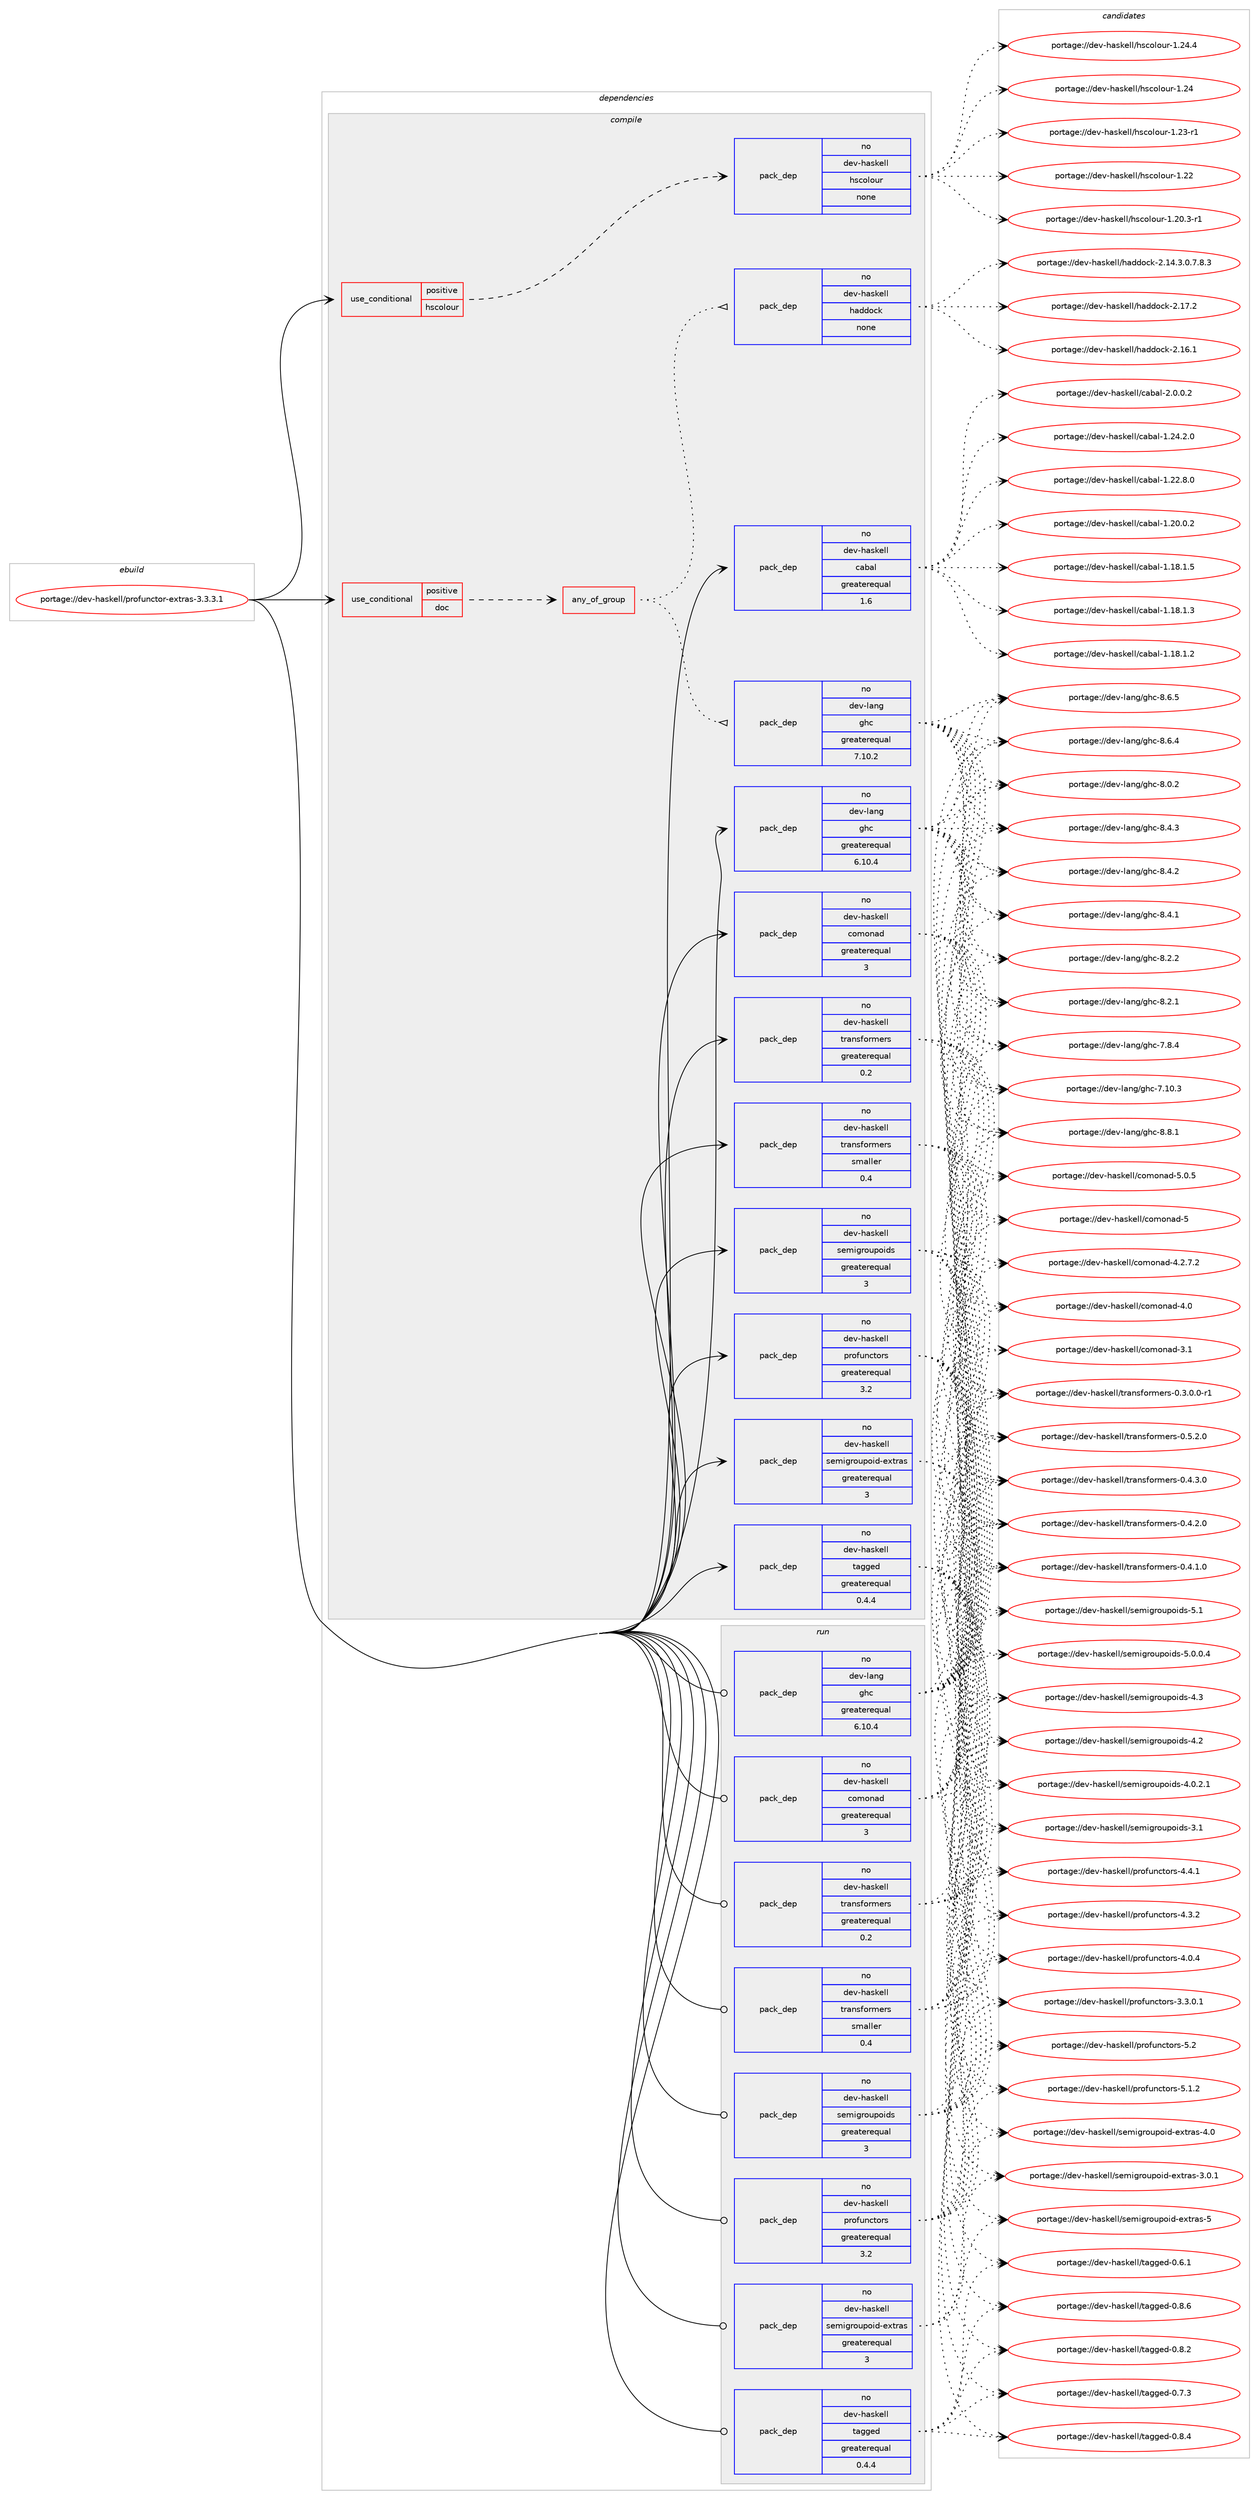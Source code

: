 digraph prolog {

# *************
# Graph options
# *************

newrank=true;
concentrate=true;
compound=true;
graph [rankdir=LR,fontname=Helvetica,fontsize=10,ranksep=1.5];#, ranksep=2.5, nodesep=0.2];
edge  [arrowhead=vee];
node  [fontname=Helvetica,fontsize=10];

# **********
# The ebuild
# **********

subgraph cluster_leftcol {
color=gray;
rank=same;
label=<<i>ebuild</i>>;
id [label="portage://dev-haskell/profunctor-extras-3.3.3.1", color=red, width=4, href="../dev-haskell/profunctor-extras-3.3.3.1.svg"];
}

# ****************
# The dependencies
# ****************

subgraph cluster_midcol {
color=gray;
label=<<i>dependencies</i>>;
subgraph cluster_compile {
fillcolor="#eeeeee";
style=filled;
label=<<i>compile</i>>;
subgraph cond132145 {
dependency547968 [label=<<TABLE BORDER="0" CELLBORDER="1" CELLSPACING="0" CELLPADDING="4"><TR><TD ROWSPAN="3" CELLPADDING="10">use_conditional</TD></TR><TR><TD>positive</TD></TR><TR><TD>doc</TD></TR></TABLE>>, shape=none, color=red];
subgraph any5891 {
dependency547969 [label=<<TABLE BORDER="0" CELLBORDER="1" CELLSPACING="0" CELLPADDING="4"><TR><TD CELLPADDING="10">any_of_group</TD></TR></TABLE>>, shape=none, color=red];subgraph pack409695 {
dependency547970 [label=<<TABLE BORDER="0" CELLBORDER="1" CELLSPACING="0" CELLPADDING="4" WIDTH="220"><TR><TD ROWSPAN="6" CELLPADDING="30">pack_dep</TD></TR><TR><TD WIDTH="110">no</TD></TR><TR><TD>dev-haskell</TD></TR><TR><TD>haddock</TD></TR><TR><TD>none</TD></TR><TR><TD></TD></TR></TABLE>>, shape=none, color=blue];
}
dependency547969:e -> dependency547970:w [weight=20,style="dotted",arrowhead="oinv"];
subgraph pack409696 {
dependency547971 [label=<<TABLE BORDER="0" CELLBORDER="1" CELLSPACING="0" CELLPADDING="4" WIDTH="220"><TR><TD ROWSPAN="6" CELLPADDING="30">pack_dep</TD></TR><TR><TD WIDTH="110">no</TD></TR><TR><TD>dev-lang</TD></TR><TR><TD>ghc</TD></TR><TR><TD>greaterequal</TD></TR><TR><TD>7.10.2</TD></TR></TABLE>>, shape=none, color=blue];
}
dependency547969:e -> dependency547971:w [weight=20,style="dotted",arrowhead="oinv"];
}
dependency547968:e -> dependency547969:w [weight=20,style="dashed",arrowhead="vee"];
}
id:e -> dependency547968:w [weight=20,style="solid",arrowhead="vee"];
subgraph cond132146 {
dependency547972 [label=<<TABLE BORDER="0" CELLBORDER="1" CELLSPACING="0" CELLPADDING="4"><TR><TD ROWSPAN="3" CELLPADDING="10">use_conditional</TD></TR><TR><TD>positive</TD></TR><TR><TD>hscolour</TD></TR></TABLE>>, shape=none, color=red];
subgraph pack409697 {
dependency547973 [label=<<TABLE BORDER="0" CELLBORDER="1" CELLSPACING="0" CELLPADDING="4" WIDTH="220"><TR><TD ROWSPAN="6" CELLPADDING="30">pack_dep</TD></TR><TR><TD WIDTH="110">no</TD></TR><TR><TD>dev-haskell</TD></TR><TR><TD>hscolour</TD></TR><TR><TD>none</TD></TR><TR><TD></TD></TR></TABLE>>, shape=none, color=blue];
}
dependency547972:e -> dependency547973:w [weight=20,style="dashed",arrowhead="vee"];
}
id:e -> dependency547972:w [weight=20,style="solid",arrowhead="vee"];
subgraph pack409698 {
dependency547974 [label=<<TABLE BORDER="0" CELLBORDER="1" CELLSPACING="0" CELLPADDING="4" WIDTH="220"><TR><TD ROWSPAN="6" CELLPADDING="30">pack_dep</TD></TR><TR><TD WIDTH="110">no</TD></TR><TR><TD>dev-haskell</TD></TR><TR><TD>cabal</TD></TR><TR><TD>greaterequal</TD></TR><TR><TD>1.6</TD></TR></TABLE>>, shape=none, color=blue];
}
id:e -> dependency547974:w [weight=20,style="solid",arrowhead="vee"];
subgraph pack409699 {
dependency547975 [label=<<TABLE BORDER="0" CELLBORDER="1" CELLSPACING="0" CELLPADDING="4" WIDTH="220"><TR><TD ROWSPAN="6" CELLPADDING="30">pack_dep</TD></TR><TR><TD WIDTH="110">no</TD></TR><TR><TD>dev-haskell</TD></TR><TR><TD>comonad</TD></TR><TR><TD>greaterequal</TD></TR><TR><TD>3</TD></TR></TABLE>>, shape=none, color=blue];
}
id:e -> dependency547975:w [weight=20,style="solid",arrowhead="vee"];
subgraph pack409700 {
dependency547976 [label=<<TABLE BORDER="0" CELLBORDER="1" CELLSPACING="0" CELLPADDING="4" WIDTH="220"><TR><TD ROWSPAN="6" CELLPADDING="30">pack_dep</TD></TR><TR><TD WIDTH="110">no</TD></TR><TR><TD>dev-haskell</TD></TR><TR><TD>profunctors</TD></TR><TR><TD>greaterequal</TD></TR><TR><TD>3.2</TD></TR></TABLE>>, shape=none, color=blue];
}
id:e -> dependency547976:w [weight=20,style="solid",arrowhead="vee"];
subgraph pack409701 {
dependency547977 [label=<<TABLE BORDER="0" CELLBORDER="1" CELLSPACING="0" CELLPADDING="4" WIDTH="220"><TR><TD ROWSPAN="6" CELLPADDING="30">pack_dep</TD></TR><TR><TD WIDTH="110">no</TD></TR><TR><TD>dev-haskell</TD></TR><TR><TD>semigroupoid-extras</TD></TR><TR><TD>greaterequal</TD></TR><TR><TD>3</TD></TR></TABLE>>, shape=none, color=blue];
}
id:e -> dependency547977:w [weight=20,style="solid",arrowhead="vee"];
subgraph pack409702 {
dependency547978 [label=<<TABLE BORDER="0" CELLBORDER="1" CELLSPACING="0" CELLPADDING="4" WIDTH="220"><TR><TD ROWSPAN="6" CELLPADDING="30">pack_dep</TD></TR><TR><TD WIDTH="110">no</TD></TR><TR><TD>dev-haskell</TD></TR><TR><TD>semigroupoids</TD></TR><TR><TD>greaterequal</TD></TR><TR><TD>3</TD></TR></TABLE>>, shape=none, color=blue];
}
id:e -> dependency547978:w [weight=20,style="solid",arrowhead="vee"];
subgraph pack409703 {
dependency547979 [label=<<TABLE BORDER="0" CELLBORDER="1" CELLSPACING="0" CELLPADDING="4" WIDTH="220"><TR><TD ROWSPAN="6" CELLPADDING="30">pack_dep</TD></TR><TR><TD WIDTH="110">no</TD></TR><TR><TD>dev-haskell</TD></TR><TR><TD>tagged</TD></TR><TR><TD>greaterequal</TD></TR><TR><TD>0.4.4</TD></TR></TABLE>>, shape=none, color=blue];
}
id:e -> dependency547979:w [weight=20,style="solid",arrowhead="vee"];
subgraph pack409704 {
dependency547980 [label=<<TABLE BORDER="0" CELLBORDER="1" CELLSPACING="0" CELLPADDING="4" WIDTH="220"><TR><TD ROWSPAN="6" CELLPADDING="30">pack_dep</TD></TR><TR><TD WIDTH="110">no</TD></TR><TR><TD>dev-haskell</TD></TR><TR><TD>transformers</TD></TR><TR><TD>greaterequal</TD></TR><TR><TD>0.2</TD></TR></TABLE>>, shape=none, color=blue];
}
id:e -> dependency547980:w [weight=20,style="solid",arrowhead="vee"];
subgraph pack409705 {
dependency547981 [label=<<TABLE BORDER="0" CELLBORDER="1" CELLSPACING="0" CELLPADDING="4" WIDTH="220"><TR><TD ROWSPAN="6" CELLPADDING="30">pack_dep</TD></TR><TR><TD WIDTH="110">no</TD></TR><TR><TD>dev-haskell</TD></TR><TR><TD>transformers</TD></TR><TR><TD>smaller</TD></TR><TR><TD>0.4</TD></TR></TABLE>>, shape=none, color=blue];
}
id:e -> dependency547981:w [weight=20,style="solid",arrowhead="vee"];
subgraph pack409706 {
dependency547982 [label=<<TABLE BORDER="0" CELLBORDER="1" CELLSPACING="0" CELLPADDING="4" WIDTH="220"><TR><TD ROWSPAN="6" CELLPADDING="30">pack_dep</TD></TR><TR><TD WIDTH="110">no</TD></TR><TR><TD>dev-lang</TD></TR><TR><TD>ghc</TD></TR><TR><TD>greaterequal</TD></TR><TR><TD>6.10.4</TD></TR></TABLE>>, shape=none, color=blue];
}
id:e -> dependency547982:w [weight=20,style="solid",arrowhead="vee"];
}
subgraph cluster_compileandrun {
fillcolor="#eeeeee";
style=filled;
label=<<i>compile and run</i>>;
}
subgraph cluster_run {
fillcolor="#eeeeee";
style=filled;
label=<<i>run</i>>;
subgraph pack409707 {
dependency547983 [label=<<TABLE BORDER="0" CELLBORDER="1" CELLSPACING="0" CELLPADDING="4" WIDTH="220"><TR><TD ROWSPAN="6" CELLPADDING="30">pack_dep</TD></TR><TR><TD WIDTH="110">no</TD></TR><TR><TD>dev-haskell</TD></TR><TR><TD>comonad</TD></TR><TR><TD>greaterequal</TD></TR><TR><TD>3</TD></TR></TABLE>>, shape=none, color=blue];
}
id:e -> dependency547983:w [weight=20,style="solid",arrowhead="odot"];
subgraph pack409708 {
dependency547984 [label=<<TABLE BORDER="0" CELLBORDER="1" CELLSPACING="0" CELLPADDING="4" WIDTH="220"><TR><TD ROWSPAN="6" CELLPADDING="30">pack_dep</TD></TR><TR><TD WIDTH="110">no</TD></TR><TR><TD>dev-haskell</TD></TR><TR><TD>profunctors</TD></TR><TR><TD>greaterequal</TD></TR><TR><TD>3.2</TD></TR></TABLE>>, shape=none, color=blue];
}
id:e -> dependency547984:w [weight=20,style="solid",arrowhead="odot"];
subgraph pack409709 {
dependency547985 [label=<<TABLE BORDER="0" CELLBORDER="1" CELLSPACING="0" CELLPADDING="4" WIDTH="220"><TR><TD ROWSPAN="6" CELLPADDING="30">pack_dep</TD></TR><TR><TD WIDTH="110">no</TD></TR><TR><TD>dev-haskell</TD></TR><TR><TD>semigroupoid-extras</TD></TR><TR><TD>greaterequal</TD></TR><TR><TD>3</TD></TR></TABLE>>, shape=none, color=blue];
}
id:e -> dependency547985:w [weight=20,style="solid",arrowhead="odot"];
subgraph pack409710 {
dependency547986 [label=<<TABLE BORDER="0" CELLBORDER="1" CELLSPACING="0" CELLPADDING="4" WIDTH="220"><TR><TD ROWSPAN="6" CELLPADDING="30">pack_dep</TD></TR><TR><TD WIDTH="110">no</TD></TR><TR><TD>dev-haskell</TD></TR><TR><TD>semigroupoids</TD></TR><TR><TD>greaterequal</TD></TR><TR><TD>3</TD></TR></TABLE>>, shape=none, color=blue];
}
id:e -> dependency547986:w [weight=20,style="solid",arrowhead="odot"];
subgraph pack409711 {
dependency547987 [label=<<TABLE BORDER="0" CELLBORDER="1" CELLSPACING="0" CELLPADDING="4" WIDTH="220"><TR><TD ROWSPAN="6" CELLPADDING="30">pack_dep</TD></TR><TR><TD WIDTH="110">no</TD></TR><TR><TD>dev-haskell</TD></TR><TR><TD>tagged</TD></TR><TR><TD>greaterequal</TD></TR><TR><TD>0.4.4</TD></TR></TABLE>>, shape=none, color=blue];
}
id:e -> dependency547987:w [weight=20,style="solid",arrowhead="odot"];
subgraph pack409712 {
dependency547988 [label=<<TABLE BORDER="0" CELLBORDER="1" CELLSPACING="0" CELLPADDING="4" WIDTH="220"><TR><TD ROWSPAN="6" CELLPADDING="30">pack_dep</TD></TR><TR><TD WIDTH="110">no</TD></TR><TR><TD>dev-haskell</TD></TR><TR><TD>transformers</TD></TR><TR><TD>greaterequal</TD></TR><TR><TD>0.2</TD></TR></TABLE>>, shape=none, color=blue];
}
id:e -> dependency547988:w [weight=20,style="solid",arrowhead="odot"];
subgraph pack409713 {
dependency547989 [label=<<TABLE BORDER="0" CELLBORDER="1" CELLSPACING="0" CELLPADDING="4" WIDTH="220"><TR><TD ROWSPAN="6" CELLPADDING="30">pack_dep</TD></TR><TR><TD WIDTH="110">no</TD></TR><TR><TD>dev-haskell</TD></TR><TR><TD>transformers</TD></TR><TR><TD>smaller</TD></TR><TR><TD>0.4</TD></TR></TABLE>>, shape=none, color=blue];
}
id:e -> dependency547989:w [weight=20,style="solid",arrowhead="odot"];
subgraph pack409714 {
dependency547990 [label=<<TABLE BORDER="0" CELLBORDER="1" CELLSPACING="0" CELLPADDING="4" WIDTH="220"><TR><TD ROWSPAN="6" CELLPADDING="30">pack_dep</TD></TR><TR><TD WIDTH="110">no</TD></TR><TR><TD>dev-lang</TD></TR><TR><TD>ghc</TD></TR><TR><TD>greaterequal</TD></TR><TR><TD>6.10.4</TD></TR></TABLE>>, shape=none, color=blue];
}
id:e -> dependency547990:w [weight=20,style="solid",arrowhead="odot"];
}
}

# **************
# The candidates
# **************

subgraph cluster_choices {
rank=same;
color=gray;
label=<<i>candidates</i>>;

subgraph choice409695 {
color=black;
nodesep=1;
choice100101118451049711510710110810847104971001001119910745504649554650 [label="portage://dev-haskell/haddock-2.17.2", color=red, width=4,href="../dev-haskell/haddock-2.17.2.svg"];
choice100101118451049711510710110810847104971001001119910745504649544649 [label="portage://dev-haskell/haddock-2.16.1", color=red, width=4,href="../dev-haskell/haddock-2.16.1.svg"];
choice1001011184510497115107101108108471049710010011199107455046495246514648465546564651 [label="portage://dev-haskell/haddock-2.14.3.0.7.8.3", color=red, width=4,href="../dev-haskell/haddock-2.14.3.0.7.8.3.svg"];
dependency547970:e -> choice100101118451049711510710110810847104971001001119910745504649554650:w [style=dotted,weight="100"];
dependency547970:e -> choice100101118451049711510710110810847104971001001119910745504649544649:w [style=dotted,weight="100"];
dependency547970:e -> choice1001011184510497115107101108108471049710010011199107455046495246514648465546564651:w [style=dotted,weight="100"];
}
subgraph choice409696 {
color=black;
nodesep=1;
choice10010111845108971101034710310499455646564649 [label="portage://dev-lang/ghc-8.8.1", color=red, width=4,href="../dev-lang/ghc-8.8.1.svg"];
choice10010111845108971101034710310499455646544653 [label="portage://dev-lang/ghc-8.6.5", color=red, width=4,href="../dev-lang/ghc-8.6.5.svg"];
choice10010111845108971101034710310499455646544652 [label="portage://dev-lang/ghc-8.6.4", color=red, width=4,href="../dev-lang/ghc-8.6.4.svg"];
choice10010111845108971101034710310499455646524651 [label="portage://dev-lang/ghc-8.4.3", color=red, width=4,href="../dev-lang/ghc-8.4.3.svg"];
choice10010111845108971101034710310499455646524650 [label="portage://dev-lang/ghc-8.4.2", color=red, width=4,href="../dev-lang/ghc-8.4.2.svg"];
choice10010111845108971101034710310499455646524649 [label="portage://dev-lang/ghc-8.4.1", color=red, width=4,href="../dev-lang/ghc-8.4.1.svg"];
choice10010111845108971101034710310499455646504650 [label="portage://dev-lang/ghc-8.2.2", color=red, width=4,href="../dev-lang/ghc-8.2.2.svg"];
choice10010111845108971101034710310499455646504649 [label="portage://dev-lang/ghc-8.2.1", color=red, width=4,href="../dev-lang/ghc-8.2.1.svg"];
choice10010111845108971101034710310499455646484650 [label="portage://dev-lang/ghc-8.0.2", color=red, width=4,href="../dev-lang/ghc-8.0.2.svg"];
choice10010111845108971101034710310499455546564652 [label="portage://dev-lang/ghc-7.8.4", color=red, width=4,href="../dev-lang/ghc-7.8.4.svg"];
choice1001011184510897110103471031049945554649484651 [label="portage://dev-lang/ghc-7.10.3", color=red, width=4,href="../dev-lang/ghc-7.10.3.svg"];
dependency547971:e -> choice10010111845108971101034710310499455646564649:w [style=dotted,weight="100"];
dependency547971:e -> choice10010111845108971101034710310499455646544653:w [style=dotted,weight="100"];
dependency547971:e -> choice10010111845108971101034710310499455646544652:w [style=dotted,weight="100"];
dependency547971:e -> choice10010111845108971101034710310499455646524651:w [style=dotted,weight="100"];
dependency547971:e -> choice10010111845108971101034710310499455646524650:w [style=dotted,weight="100"];
dependency547971:e -> choice10010111845108971101034710310499455646524649:w [style=dotted,weight="100"];
dependency547971:e -> choice10010111845108971101034710310499455646504650:w [style=dotted,weight="100"];
dependency547971:e -> choice10010111845108971101034710310499455646504649:w [style=dotted,weight="100"];
dependency547971:e -> choice10010111845108971101034710310499455646484650:w [style=dotted,weight="100"];
dependency547971:e -> choice10010111845108971101034710310499455546564652:w [style=dotted,weight="100"];
dependency547971:e -> choice1001011184510897110103471031049945554649484651:w [style=dotted,weight="100"];
}
subgraph choice409697 {
color=black;
nodesep=1;
choice1001011184510497115107101108108471041159911110811111711445494650524652 [label="portage://dev-haskell/hscolour-1.24.4", color=red, width=4,href="../dev-haskell/hscolour-1.24.4.svg"];
choice100101118451049711510710110810847104115991111081111171144549465052 [label="portage://dev-haskell/hscolour-1.24", color=red, width=4,href="../dev-haskell/hscolour-1.24.svg"];
choice1001011184510497115107101108108471041159911110811111711445494650514511449 [label="portage://dev-haskell/hscolour-1.23-r1", color=red, width=4,href="../dev-haskell/hscolour-1.23-r1.svg"];
choice100101118451049711510710110810847104115991111081111171144549465050 [label="portage://dev-haskell/hscolour-1.22", color=red, width=4,href="../dev-haskell/hscolour-1.22.svg"];
choice10010111845104971151071011081084710411599111108111117114454946504846514511449 [label="portage://dev-haskell/hscolour-1.20.3-r1", color=red, width=4,href="../dev-haskell/hscolour-1.20.3-r1.svg"];
dependency547973:e -> choice1001011184510497115107101108108471041159911110811111711445494650524652:w [style=dotted,weight="100"];
dependency547973:e -> choice100101118451049711510710110810847104115991111081111171144549465052:w [style=dotted,weight="100"];
dependency547973:e -> choice1001011184510497115107101108108471041159911110811111711445494650514511449:w [style=dotted,weight="100"];
dependency547973:e -> choice100101118451049711510710110810847104115991111081111171144549465050:w [style=dotted,weight="100"];
dependency547973:e -> choice10010111845104971151071011081084710411599111108111117114454946504846514511449:w [style=dotted,weight="100"];
}
subgraph choice409698 {
color=black;
nodesep=1;
choice100101118451049711510710110810847999798971084550464846484650 [label="portage://dev-haskell/cabal-2.0.0.2", color=red, width=4,href="../dev-haskell/cabal-2.0.0.2.svg"];
choice10010111845104971151071011081084799979897108454946505246504648 [label="portage://dev-haskell/cabal-1.24.2.0", color=red, width=4,href="../dev-haskell/cabal-1.24.2.0.svg"];
choice10010111845104971151071011081084799979897108454946505046564648 [label="portage://dev-haskell/cabal-1.22.8.0", color=red, width=4,href="../dev-haskell/cabal-1.22.8.0.svg"];
choice10010111845104971151071011081084799979897108454946504846484650 [label="portage://dev-haskell/cabal-1.20.0.2", color=red, width=4,href="../dev-haskell/cabal-1.20.0.2.svg"];
choice10010111845104971151071011081084799979897108454946495646494653 [label="portage://dev-haskell/cabal-1.18.1.5", color=red, width=4,href="../dev-haskell/cabal-1.18.1.5.svg"];
choice10010111845104971151071011081084799979897108454946495646494651 [label="portage://dev-haskell/cabal-1.18.1.3", color=red, width=4,href="../dev-haskell/cabal-1.18.1.3.svg"];
choice10010111845104971151071011081084799979897108454946495646494650 [label="portage://dev-haskell/cabal-1.18.1.2", color=red, width=4,href="../dev-haskell/cabal-1.18.1.2.svg"];
dependency547974:e -> choice100101118451049711510710110810847999798971084550464846484650:w [style=dotted,weight="100"];
dependency547974:e -> choice10010111845104971151071011081084799979897108454946505246504648:w [style=dotted,weight="100"];
dependency547974:e -> choice10010111845104971151071011081084799979897108454946505046564648:w [style=dotted,weight="100"];
dependency547974:e -> choice10010111845104971151071011081084799979897108454946504846484650:w [style=dotted,weight="100"];
dependency547974:e -> choice10010111845104971151071011081084799979897108454946495646494653:w [style=dotted,weight="100"];
dependency547974:e -> choice10010111845104971151071011081084799979897108454946495646494651:w [style=dotted,weight="100"];
dependency547974:e -> choice10010111845104971151071011081084799979897108454946495646494650:w [style=dotted,weight="100"];
}
subgraph choice409699 {
color=black;
nodesep=1;
choice1001011184510497115107101108108479911110911111097100455346484653 [label="portage://dev-haskell/comonad-5.0.5", color=red, width=4,href="../dev-haskell/comonad-5.0.5.svg"];
choice10010111845104971151071011081084799111109111110971004553 [label="portage://dev-haskell/comonad-5", color=red, width=4,href="../dev-haskell/comonad-5.svg"];
choice10010111845104971151071011081084799111109111110971004552465046554650 [label="portage://dev-haskell/comonad-4.2.7.2", color=red, width=4,href="../dev-haskell/comonad-4.2.7.2.svg"];
choice100101118451049711510710110810847991111091111109710045524648 [label="portage://dev-haskell/comonad-4.0", color=red, width=4,href="../dev-haskell/comonad-4.0.svg"];
choice100101118451049711510710110810847991111091111109710045514649 [label="portage://dev-haskell/comonad-3.1", color=red, width=4,href="../dev-haskell/comonad-3.1.svg"];
dependency547975:e -> choice1001011184510497115107101108108479911110911111097100455346484653:w [style=dotted,weight="100"];
dependency547975:e -> choice10010111845104971151071011081084799111109111110971004553:w [style=dotted,weight="100"];
dependency547975:e -> choice10010111845104971151071011081084799111109111110971004552465046554650:w [style=dotted,weight="100"];
dependency547975:e -> choice100101118451049711510710110810847991111091111109710045524648:w [style=dotted,weight="100"];
dependency547975:e -> choice100101118451049711510710110810847991111091111109710045514649:w [style=dotted,weight="100"];
}
subgraph choice409700 {
color=black;
nodesep=1;
choice1001011184510497115107101108108471121141111021171109911611111411545534650 [label="portage://dev-haskell/profunctors-5.2", color=red, width=4,href="../dev-haskell/profunctors-5.2.svg"];
choice10010111845104971151071011081084711211411110211711099116111114115455346494650 [label="portage://dev-haskell/profunctors-5.1.2", color=red, width=4,href="../dev-haskell/profunctors-5.1.2.svg"];
choice10010111845104971151071011081084711211411110211711099116111114115455246524649 [label="portage://dev-haskell/profunctors-4.4.1", color=red, width=4,href="../dev-haskell/profunctors-4.4.1.svg"];
choice10010111845104971151071011081084711211411110211711099116111114115455246514650 [label="portage://dev-haskell/profunctors-4.3.2", color=red, width=4,href="../dev-haskell/profunctors-4.3.2.svg"];
choice10010111845104971151071011081084711211411110211711099116111114115455246484652 [label="portage://dev-haskell/profunctors-4.0.4", color=red, width=4,href="../dev-haskell/profunctors-4.0.4.svg"];
choice100101118451049711510710110810847112114111102117110991161111141154551465146484649 [label="portage://dev-haskell/profunctors-3.3.0.1", color=red, width=4,href="../dev-haskell/profunctors-3.3.0.1.svg"];
dependency547976:e -> choice1001011184510497115107101108108471121141111021171109911611111411545534650:w [style=dotted,weight="100"];
dependency547976:e -> choice10010111845104971151071011081084711211411110211711099116111114115455346494650:w [style=dotted,weight="100"];
dependency547976:e -> choice10010111845104971151071011081084711211411110211711099116111114115455246524649:w [style=dotted,weight="100"];
dependency547976:e -> choice10010111845104971151071011081084711211411110211711099116111114115455246514650:w [style=dotted,weight="100"];
dependency547976:e -> choice10010111845104971151071011081084711211411110211711099116111114115455246484652:w [style=dotted,weight="100"];
dependency547976:e -> choice100101118451049711510710110810847112114111102117110991161111141154551465146484649:w [style=dotted,weight="100"];
}
subgraph choice409701 {
color=black;
nodesep=1;
choice10010111845104971151071011081084711510110910510311411111711211110510045101120116114971154553 [label="portage://dev-haskell/semigroupoid-extras-5", color=red, width=4,href="../dev-haskell/semigroupoid-extras-5.svg"];
choice100101118451049711510710110810847115101109105103114111117112111105100451011201161149711545524648 [label="portage://dev-haskell/semigroupoid-extras-4.0", color=red, width=4,href="../dev-haskell/semigroupoid-extras-4.0.svg"];
choice1001011184510497115107101108108471151011091051031141111171121111051004510112011611497115455146484649 [label="portage://dev-haskell/semigroupoid-extras-3.0.1", color=red, width=4,href="../dev-haskell/semigroupoid-extras-3.0.1.svg"];
dependency547977:e -> choice10010111845104971151071011081084711510110910510311411111711211110510045101120116114971154553:w [style=dotted,weight="100"];
dependency547977:e -> choice100101118451049711510710110810847115101109105103114111117112111105100451011201161149711545524648:w [style=dotted,weight="100"];
dependency547977:e -> choice1001011184510497115107101108108471151011091051031141111171121111051004510112011611497115455146484649:w [style=dotted,weight="100"];
}
subgraph choice409702 {
color=black;
nodesep=1;
choice10010111845104971151071011081084711510110910510311411111711211110510011545534649 [label="portage://dev-haskell/semigroupoids-5.1", color=red, width=4,href="../dev-haskell/semigroupoids-5.1.svg"];
choice1001011184510497115107101108108471151011091051031141111171121111051001154553464846484652 [label="portage://dev-haskell/semigroupoids-5.0.0.4", color=red, width=4,href="../dev-haskell/semigroupoids-5.0.0.4.svg"];
choice10010111845104971151071011081084711510110910510311411111711211110510011545524651 [label="portage://dev-haskell/semigroupoids-4.3", color=red, width=4,href="../dev-haskell/semigroupoids-4.3.svg"];
choice10010111845104971151071011081084711510110910510311411111711211110510011545524650 [label="portage://dev-haskell/semigroupoids-4.2", color=red, width=4,href="../dev-haskell/semigroupoids-4.2.svg"];
choice1001011184510497115107101108108471151011091051031141111171121111051001154552464846504649 [label="portage://dev-haskell/semigroupoids-4.0.2.1", color=red, width=4,href="../dev-haskell/semigroupoids-4.0.2.1.svg"];
choice10010111845104971151071011081084711510110910510311411111711211110510011545514649 [label="portage://dev-haskell/semigroupoids-3.1", color=red, width=4,href="../dev-haskell/semigroupoids-3.1.svg"];
dependency547978:e -> choice10010111845104971151071011081084711510110910510311411111711211110510011545534649:w [style=dotted,weight="100"];
dependency547978:e -> choice1001011184510497115107101108108471151011091051031141111171121111051001154553464846484652:w [style=dotted,weight="100"];
dependency547978:e -> choice10010111845104971151071011081084711510110910510311411111711211110510011545524651:w [style=dotted,weight="100"];
dependency547978:e -> choice10010111845104971151071011081084711510110910510311411111711211110510011545524650:w [style=dotted,weight="100"];
dependency547978:e -> choice1001011184510497115107101108108471151011091051031141111171121111051001154552464846504649:w [style=dotted,weight="100"];
dependency547978:e -> choice10010111845104971151071011081084711510110910510311411111711211110510011545514649:w [style=dotted,weight="100"];
}
subgraph choice409703 {
color=black;
nodesep=1;
choice10010111845104971151071011081084711697103103101100454846564654 [label="portage://dev-haskell/tagged-0.8.6", color=red, width=4,href="../dev-haskell/tagged-0.8.6.svg"];
choice10010111845104971151071011081084711697103103101100454846564652 [label="portage://dev-haskell/tagged-0.8.4", color=red, width=4,href="../dev-haskell/tagged-0.8.4.svg"];
choice10010111845104971151071011081084711697103103101100454846564650 [label="portage://dev-haskell/tagged-0.8.2", color=red, width=4,href="../dev-haskell/tagged-0.8.2.svg"];
choice10010111845104971151071011081084711697103103101100454846554651 [label="portage://dev-haskell/tagged-0.7.3", color=red, width=4,href="../dev-haskell/tagged-0.7.3.svg"];
choice10010111845104971151071011081084711697103103101100454846544649 [label="portage://dev-haskell/tagged-0.6.1", color=red, width=4,href="../dev-haskell/tagged-0.6.1.svg"];
dependency547979:e -> choice10010111845104971151071011081084711697103103101100454846564654:w [style=dotted,weight="100"];
dependency547979:e -> choice10010111845104971151071011081084711697103103101100454846564652:w [style=dotted,weight="100"];
dependency547979:e -> choice10010111845104971151071011081084711697103103101100454846564650:w [style=dotted,weight="100"];
dependency547979:e -> choice10010111845104971151071011081084711697103103101100454846554651:w [style=dotted,weight="100"];
dependency547979:e -> choice10010111845104971151071011081084711697103103101100454846544649:w [style=dotted,weight="100"];
}
subgraph choice409704 {
color=black;
nodesep=1;
choice100101118451049711510710110810847116114971101151021111141091011141154548465346504648 [label="portage://dev-haskell/transformers-0.5.2.0", color=red, width=4,href="../dev-haskell/transformers-0.5.2.0.svg"];
choice100101118451049711510710110810847116114971101151021111141091011141154548465246514648 [label="portage://dev-haskell/transformers-0.4.3.0", color=red, width=4,href="../dev-haskell/transformers-0.4.3.0.svg"];
choice100101118451049711510710110810847116114971101151021111141091011141154548465246504648 [label="portage://dev-haskell/transformers-0.4.2.0", color=red, width=4,href="../dev-haskell/transformers-0.4.2.0.svg"];
choice100101118451049711510710110810847116114971101151021111141091011141154548465246494648 [label="portage://dev-haskell/transformers-0.4.1.0", color=red, width=4,href="../dev-haskell/transformers-0.4.1.0.svg"];
choice1001011184510497115107101108108471161149711011510211111410910111411545484651464846484511449 [label="portage://dev-haskell/transformers-0.3.0.0-r1", color=red, width=4,href="../dev-haskell/transformers-0.3.0.0-r1.svg"];
dependency547980:e -> choice100101118451049711510710110810847116114971101151021111141091011141154548465346504648:w [style=dotted,weight="100"];
dependency547980:e -> choice100101118451049711510710110810847116114971101151021111141091011141154548465246514648:w [style=dotted,weight="100"];
dependency547980:e -> choice100101118451049711510710110810847116114971101151021111141091011141154548465246504648:w [style=dotted,weight="100"];
dependency547980:e -> choice100101118451049711510710110810847116114971101151021111141091011141154548465246494648:w [style=dotted,weight="100"];
dependency547980:e -> choice1001011184510497115107101108108471161149711011510211111410910111411545484651464846484511449:w [style=dotted,weight="100"];
}
subgraph choice409705 {
color=black;
nodesep=1;
choice100101118451049711510710110810847116114971101151021111141091011141154548465346504648 [label="portage://dev-haskell/transformers-0.5.2.0", color=red, width=4,href="../dev-haskell/transformers-0.5.2.0.svg"];
choice100101118451049711510710110810847116114971101151021111141091011141154548465246514648 [label="portage://dev-haskell/transformers-0.4.3.0", color=red, width=4,href="../dev-haskell/transformers-0.4.3.0.svg"];
choice100101118451049711510710110810847116114971101151021111141091011141154548465246504648 [label="portage://dev-haskell/transformers-0.4.2.0", color=red, width=4,href="../dev-haskell/transformers-0.4.2.0.svg"];
choice100101118451049711510710110810847116114971101151021111141091011141154548465246494648 [label="portage://dev-haskell/transformers-0.4.1.0", color=red, width=4,href="../dev-haskell/transformers-0.4.1.0.svg"];
choice1001011184510497115107101108108471161149711011510211111410910111411545484651464846484511449 [label="portage://dev-haskell/transformers-0.3.0.0-r1", color=red, width=4,href="../dev-haskell/transformers-0.3.0.0-r1.svg"];
dependency547981:e -> choice100101118451049711510710110810847116114971101151021111141091011141154548465346504648:w [style=dotted,weight="100"];
dependency547981:e -> choice100101118451049711510710110810847116114971101151021111141091011141154548465246514648:w [style=dotted,weight="100"];
dependency547981:e -> choice100101118451049711510710110810847116114971101151021111141091011141154548465246504648:w [style=dotted,weight="100"];
dependency547981:e -> choice100101118451049711510710110810847116114971101151021111141091011141154548465246494648:w [style=dotted,weight="100"];
dependency547981:e -> choice1001011184510497115107101108108471161149711011510211111410910111411545484651464846484511449:w [style=dotted,weight="100"];
}
subgraph choice409706 {
color=black;
nodesep=1;
choice10010111845108971101034710310499455646564649 [label="portage://dev-lang/ghc-8.8.1", color=red, width=4,href="../dev-lang/ghc-8.8.1.svg"];
choice10010111845108971101034710310499455646544653 [label="portage://dev-lang/ghc-8.6.5", color=red, width=4,href="../dev-lang/ghc-8.6.5.svg"];
choice10010111845108971101034710310499455646544652 [label="portage://dev-lang/ghc-8.6.4", color=red, width=4,href="../dev-lang/ghc-8.6.4.svg"];
choice10010111845108971101034710310499455646524651 [label="portage://dev-lang/ghc-8.4.3", color=red, width=4,href="../dev-lang/ghc-8.4.3.svg"];
choice10010111845108971101034710310499455646524650 [label="portage://dev-lang/ghc-8.4.2", color=red, width=4,href="../dev-lang/ghc-8.4.2.svg"];
choice10010111845108971101034710310499455646524649 [label="portage://dev-lang/ghc-8.4.1", color=red, width=4,href="../dev-lang/ghc-8.4.1.svg"];
choice10010111845108971101034710310499455646504650 [label="portage://dev-lang/ghc-8.2.2", color=red, width=4,href="../dev-lang/ghc-8.2.2.svg"];
choice10010111845108971101034710310499455646504649 [label="portage://dev-lang/ghc-8.2.1", color=red, width=4,href="../dev-lang/ghc-8.2.1.svg"];
choice10010111845108971101034710310499455646484650 [label="portage://dev-lang/ghc-8.0.2", color=red, width=4,href="../dev-lang/ghc-8.0.2.svg"];
choice10010111845108971101034710310499455546564652 [label="portage://dev-lang/ghc-7.8.4", color=red, width=4,href="../dev-lang/ghc-7.8.4.svg"];
choice1001011184510897110103471031049945554649484651 [label="portage://dev-lang/ghc-7.10.3", color=red, width=4,href="../dev-lang/ghc-7.10.3.svg"];
dependency547982:e -> choice10010111845108971101034710310499455646564649:w [style=dotted,weight="100"];
dependency547982:e -> choice10010111845108971101034710310499455646544653:w [style=dotted,weight="100"];
dependency547982:e -> choice10010111845108971101034710310499455646544652:w [style=dotted,weight="100"];
dependency547982:e -> choice10010111845108971101034710310499455646524651:w [style=dotted,weight="100"];
dependency547982:e -> choice10010111845108971101034710310499455646524650:w [style=dotted,weight="100"];
dependency547982:e -> choice10010111845108971101034710310499455646524649:w [style=dotted,weight="100"];
dependency547982:e -> choice10010111845108971101034710310499455646504650:w [style=dotted,weight="100"];
dependency547982:e -> choice10010111845108971101034710310499455646504649:w [style=dotted,weight="100"];
dependency547982:e -> choice10010111845108971101034710310499455646484650:w [style=dotted,weight="100"];
dependency547982:e -> choice10010111845108971101034710310499455546564652:w [style=dotted,weight="100"];
dependency547982:e -> choice1001011184510897110103471031049945554649484651:w [style=dotted,weight="100"];
}
subgraph choice409707 {
color=black;
nodesep=1;
choice1001011184510497115107101108108479911110911111097100455346484653 [label="portage://dev-haskell/comonad-5.0.5", color=red, width=4,href="../dev-haskell/comonad-5.0.5.svg"];
choice10010111845104971151071011081084799111109111110971004553 [label="portage://dev-haskell/comonad-5", color=red, width=4,href="../dev-haskell/comonad-5.svg"];
choice10010111845104971151071011081084799111109111110971004552465046554650 [label="portage://dev-haskell/comonad-4.2.7.2", color=red, width=4,href="../dev-haskell/comonad-4.2.7.2.svg"];
choice100101118451049711510710110810847991111091111109710045524648 [label="portage://dev-haskell/comonad-4.0", color=red, width=4,href="../dev-haskell/comonad-4.0.svg"];
choice100101118451049711510710110810847991111091111109710045514649 [label="portage://dev-haskell/comonad-3.1", color=red, width=4,href="../dev-haskell/comonad-3.1.svg"];
dependency547983:e -> choice1001011184510497115107101108108479911110911111097100455346484653:w [style=dotted,weight="100"];
dependency547983:e -> choice10010111845104971151071011081084799111109111110971004553:w [style=dotted,weight="100"];
dependency547983:e -> choice10010111845104971151071011081084799111109111110971004552465046554650:w [style=dotted,weight="100"];
dependency547983:e -> choice100101118451049711510710110810847991111091111109710045524648:w [style=dotted,weight="100"];
dependency547983:e -> choice100101118451049711510710110810847991111091111109710045514649:w [style=dotted,weight="100"];
}
subgraph choice409708 {
color=black;
nodesep=1;
choice1001011184510497115107101108108471121141111021171109911611111411545534650 [label="portage://dev-haskell/profunctors-5.2", color=red, width=4,href="../dev-haskell/profunctors-5.2.svg"];
choice10010111845104971151071011081084711211411110211711099116111114115455346494650 [label="portage://dev-haskell/profunctors-5.1.2", color=red, width=4,href="../dev-haskell/profunctors-5.1.2.svg"];
choice10010111845104971151071011081084711211411110211711099116111114115455246524649 [label="portage://dev-haskell/profunctors-4.4.1", color=red, width=4,href="../dev-haskell/profunctors-4.4.1.svg"];
choice10010111845104971151071011081084711211411110211711099116111114115455246514650 [label="portage://dev-haskell/profunctors-4.3.2", color=red, width=4,href="../dev-haskell/profunctors-4.3.2.svg"];
choice10010111845104971151071011081084711211411110211711099116111114115455246484652 [label="portage://dev-haskell/profunctors-4.0.4", color=red, width=4,href="../dev-haskell/profunctors-4.0.4.svg"];
choice100101118451049711510710110810847112114111102117110991161111141154551465146484649 [label="portage://dev-haskell/profunctors-3.3.0.1", color=red, width=4,href="../dev-haskell/profunctors-3.3.0.1.svg"];
dependency547984:e -> choice1001011184510497115107101108108471121141111021171109911611111411545534650:w [style=dotted,weight="100"];
dependency547984:e -> choice10010111845104971151071011081084711211411110211711099116111114115455346494650:w [style=dotted,weight="100"];
dependency547984:e -> choice10010111845104971151071011081084711211411110211711099116111114115455246524649:w [style=dotted,weight="100"];
dependency547984:e -> choice10010111845104971151071011081084711211411110211711099116111114115455246514650:w [style=dotted,weight="100"];
dependency547984:e -> choice10010111845104971151071011081084711211411110211711099116111114115455246484652:w [style=dotted,weight="100"];
dependency547984:e -> choice100101118451049711510710110810847112114111102117110991161111141154551465146484649:w [style=dotted,weight="100"];
}
subgraph choice409709 {
color=black;
nodesep=1;
choice10010111845104971151071011081084711510110910510311411111711211110510045101120116114971154553 [label="portage://dev-haskell/semigroupoid-extras-5", color=red, width=4,href="../dev-haskell/semigroupoid-extras-5.svg"];
choice100101118451049711510710110810847115101109105103114111117112111105100451011201161149711545524648 [label="portage://dev-haskell/semigroupoid-extras-4.0", color=red, width=4,href="../dev-haskell/semigroupoid-extras-4.0.svg"];
choice1001011184510497115107101108108471151011091051031141111171121111051004510112011611497115455146484649 [label="portage://dev-haskell/semigroupoid-extras-3.0.1", color=red, width=4,href="../dev-haskell/semigroupoid-extras-3.0.1.svg"];
dependency547985:e -> choice10010111845104971151071011081084711510110910510311411111711211110510045101120116114971154553:w [style=dotted,weight="100"];
dependency547985:e -> choice100101118451049711510710110810847115101109105103114111117112111105100451011201161149711545524648:w [style=dotted,weight="100"];
dependency547985:e -> choice1001011184510497115107101108108471151011091051031141111171121111051004510112011611497115455146484649:w [style=dotted,weight="100"];
}
subgraph choice409710 {
color=black;
nodesep=1;
choice10010111845104971151071011081084711510110910510311411111711211110510011545534649 [label="portage://dev-haskell/semigroupoids-5.1", color=red, width=4,href="../dev-haskell/semigroupoids-5.1.svg"];
choice1001011184510497115107101108108471151011091051031141111171121111051001154553464846484652 [label="portage://dev-haskell/semigroupoids-5.0.0.4", color=red, width=4,href="../dev-haskell/semigroupoids-5.0.0.4.svg"];
choice10010111845104971151071011081084711510110910510311411111711211110510011545524651 [label="portage://dev-haskell/semigroupoids-4.3", color=red, width=4,href="../dev-haskell/semigroupoids-4.3.svg"];
choice10010111845104971151071011081084711510110910510311411111711211110510011545524650 [label="portage://dev-haskell/semigroupoids-4.2", color=red, width=4,href="../dev-haskell/semigroupoids-4.2.svg"];
choice1001011184510497115107101108108471151011091051031141111171121111051001154552464846504649 [label="portage://dev-haskell/semigroupoids-4.0.2.1", color=red, width=4,href="../dev-haskell/semigroupoids-4.0.2.1.svg"];
choice10010111845104971151071011081084711510110910510311411111711211110510011545514649 [label="portage://dev-haskell/semigroupoids-3.1", color=red, width=4,href="../dev-haskell/semigroupoids-3.1.svg"];
dependency547986:e -> choice10010111845104971151071011081084711510110910510311411111711211110510011545534649:w [style=dotted,weight="100"];
dependency547986:e -> choice1001011184510497115107101108108471151011091051031141111171121111051001154553464846484652:w [style=dotted,weight="100"];
dependency547986:e -> choice10010111845104971151071011081084711510110910510311411111711211110510011545524651:w [style=dotted,weight="100"];
dependency547986:e -> choice10010111845104971151071011081084711510110910510311411111711211110510011545524650:w [style=dotted,weight="100"];
dependency547986:e -> choice1001011184510497115107101108108471151011091051031141111171121111051001154552464846504649:w [style=dotted,weight="100"];
dependency547986:e -> choice10010111845104971151071011081084711510110910510311411111711211110510011545514649:w [style=dotted,weight="100"];
}
subgraph choice409711 {
color=black;
nodesep=1;
choice10010111845104971151071011081084711697103103101100454846564654 [label="portage://dev-haskell/tagged-0.8.6", color=red, width=4,href="../dev-haskell/tagged-0.8.6.svg"];
choice10010111845104971151071011081084711697103103101100454846564652 [label="portage://dev-haskell/tagged-0.8.4", color=red, width=4,href="../dev-haskell/tagged-0.8.4.svg"];
choice10010111845104971151071011081084711697103103101100454846564650 [label="portage://dev-haskell/tagged-0.8.2", color=red, width=4,href="../dev-haskell/tagged-0.8.2.svg"];
choice10010111845104971151071011081084711697103103101100454846554651 [label="portage://dev-haskell/tagged-0.7.3", color=red, width=4,href="../dev-haskell/tagged-0.7.3.svg"];
choice10010111845104971151071011081084711697103103101100454846544649 [label="portage://dev-haskell/tagged-0.6.1", color=red, width=4,href="../dev-haskell/tagged-0.6.1.svg"];
dependency547987:e -> choice10010111845104971151071011081084711697103103101100454846564654:w [style=dotted,weight="100"];
dependency547987:e -> choice10010111845104971151071011081084711697103103101100454846564652:w [style=dotted,weight="100"];
dependency547987:e -> choice10010111845104971151071011081084711697103103101100454846564650:w [style=dotted,weight="100"];
dependency547987:e -> choice10010111845104971151071011081084711697103103101100454846554651:w [style=dotted,weight="100"];
dependency547987:e -> choice10010111845104971151071011081084711697103103101100454846544649:w [style=dotted,weight="100"];
}
subgraph choice409712 {
color=black;
nodesep=1;
choice100101118451049711510710110810847116114971101151021111141091011141154548465346504648 [label="portage://dev-haskell/transformers-0.5.2.0", color=red, width=4,href="../dev-haskell/transformers-0.5.2.0.svg"];
choice100101118451049711510710110810847116114971101151021111141091011141154548465246514648 [label="portage://dev-haskell/transformers-0.4.3.0", color=red, width=4,href="../dev-haskell/transformers-0.4.3.0.svg"];
choice100101118451049711510710110810847116114971101151021111141091011141154548465246504648 [label="portage://dev-haskell/transformers-0.4.2.0", color=red, width=4,href="../dev-haskell/transformers-0.4.2.0.svg"];
choice100101118451049711510710110810847116114971101151021111141091011141154548465246494648 [label="portage://dev-haskell/transformers-0.4.1.0", color=red, width=4,href="../dev-haskell/transformers-0.4.1.0.svg"];
choice1001011184510497115107101108108471161149711011510211111410910111411545484651464846484511449 [label="portage://dev-haskell/transformers-0.3.0.0-r1", color=red, width=4,href="../dev-haskell/transformers-0.3.0.0-r1.svg"];
dependency547988:e -> choice100101118451049711510710110810847116114971101151021111141091011141154548465346504648:w [style=dotted,weight="100"];
dependency547988:e -> choice100101118451049711510710110810847116114971101151021111141091011141154548465246514648:w [style=dotted,weight="100"];
dependency547988:e -> choice100101118451049711510710110810847116114971101151021111141091011141154548465246504648:w [style=dotted,weight="100"];
dependency547988:e -> choice100101118451049711510710110810847116114971101151021111141091011141154548465246494648:w [style=dotted,weight="100"];
dependency547988:e -> choice1001011184510497115107101108108471161149711011510211111410910111411545484651464846484511449:w [style=dotted,weight="100"];
}
subgraph choice409713 {
color=black;
nodesep=1;
choice100101118451049711510710110810847116114971101151021111141091011141154548465346504648 [label="portage://dev-haskell/transformers-0.5.2.0", color=red, width=4,href="../dev-haskell/transformers-0.5.2.0.svg"];
choice100101118451049711510710110810847116114971101151021111141091011141154548465246514648 [label="portage://dev-haskell/transformers-0.4.3.0", color=red, width=4,href="../dev-haskell/transformers-0.4.3.0.svg"];
choice100101118451049711510710110810847116114971101151021111141091011141154548465246504648 [label="portage://dev-haskell/transformers-0.4.2.0", color=red, width=4,href="../dev-haskell/transformers-0.4.2.0.svg"];
choice100101118451049711510710110810847116114971101151021111141091011141154548465246494648 [label="portage://dev-haskell/transformers-0.4.1.0", color=red, width=4,href="../dev-haskell/transformers-0.4.1.0.svg"];
choice1001011184510497115107101108108471161149711011510211111410910111411545484651464846484511449 [label="portage://dev-haskell/transformers-0.3.0.0-r1", color=red, width=4,href="../dev-haskell/transformers-0.3.0.0-r1.svg"];
dependency547989:e -> choice100101118451049711510710110810847116114971101151021111141091011141154548465346504648:w [style=dotted,weight="100"];
dependency547989:e -> choice100101118451049711510710110810847116114971101151021111141091011141154548465246514648:w [style=dotted,weight="100"];
dependency547989:e -> choice100101118451049711510710110810847116114971101151021111141091011141154548465246504648:w [style=dotted,weight="100"];
dependency547989:e -> choice100101118451049711510710110810847116114971101151021111141091011141154548465246494648:w [style=dotted,weight="100"];
dependency547989:e -> choice1001011184510497115107101108108471161149711011510211111410910111411545484651464846484511449:w [style=dotted,weight="100"];
}
subgraph choice409714 {
color=black;
nodesep=1;
choice10010111845108971101034710310499455646564649 [label="portage://dev-lang/ghc-8.8.1", color=red, width=4,href="../dev-lang/ghc-8.8.1.svg"];
choice10010111845108971101034710310499455646544653 [label="portage://dev-lang/ghc-8.6.5", color=red, width=4,href="../dev-lang/ghc-8.6.5.svg"];
choice10010111845108971101034710310499455646544652 [label="portage://dev-lang/ghc-8.6.4", color=red, width=4,href="../dev-lang/ghc-8.6.4.svg"];
choice10010111845108971101034710310499455646524651 [label="portage://dev-lang/ghc-8.4.3", color=red, width=4,href="../dev-lang/ghc-8.4.3.svg"];
choice10010111845108971101034710310499455646524650 [label="portage://dev-lang/ghc-8.4.2", color=red, width=4,href="../dev-lang/ghc-8.4.2.svg"];
choice10010111845108971101034710310499455646524649 [label="portage://dev-lang/ghc-8.4.1", color=red, width=4,href="../dev-lang/ghc-8.4.1.svg"];
choice10010111845108971101034710310499455646504650 [label="portage://dev-lang/ghc-8.2.2", color=red, width=4,href="../dev-lang/ghc-8.2.2.svg"];
choice10010111845108971101034710310499455646504649 [label="portage://dev-lang/ghc-8.2.1", color=red, width=4,href="../dev-lang/ghc-8.2.1.svg"];
choice10010111845108971101034710310499455646484650 [label="portage://dev-lang/ghc-8.0.2", color=red, width=4,href="../dev-lang/ghc-8.0.2.svg"];
choice10010111845108971101034710310499455546564652 [label="portage://dev-lang/ghc-7.8.4", color=red, width=4,href="../dev-lang/ghc-7.8.4.svg"];
choice1001011184510897110103471031049945554649484651 [label="portage://dev-lang/ghc-7.10.3", color=red, width=4,href="../dev-lang/ghc-7.10.3.svg"];
dependency547990:e -> choice10010111845108971101034710310499455646564649:w [style=dotted,weight="100"];
dependency547990:e -> choice10010111845108971101034710310499455646544653:w [style=dotted,weight="100"];
dependency547990:e -> choice10010111845108971101034710310499455646544652:w [style=dotted,weight="100"];
dependency547990:e -> choice10010111845108971101034710310499455646524651:w [style=dotted,weight="100"];
dependency547990:e -> choice10010111845108971101034710310499455646524650:w [style=dotted,weight="100"];
dependency547990:e -> choice10010111845108971101034710310499455646524649:w [style=dotted,weight="100"];
dependency547990:e -> choice10010111845108971101034710310499455646504650:w [style=dotted,weight="100"];
dependency547990:e -> choice10010111845108971101034710310499455646504649:w [style=dotted,weight="100"];
dependency547990:e -> choice10010111845108971101034710310499455646484650:w [style=dotted,weight="100"];
dependency547990:e -> choice10010111845108971101034710310499455546564652:w [style=dotted,weight="100"];
dependency547990:e -> choice1001011184510897110103471031049945554649484651:w [style=dotted,weight="100"];
}
}

}
